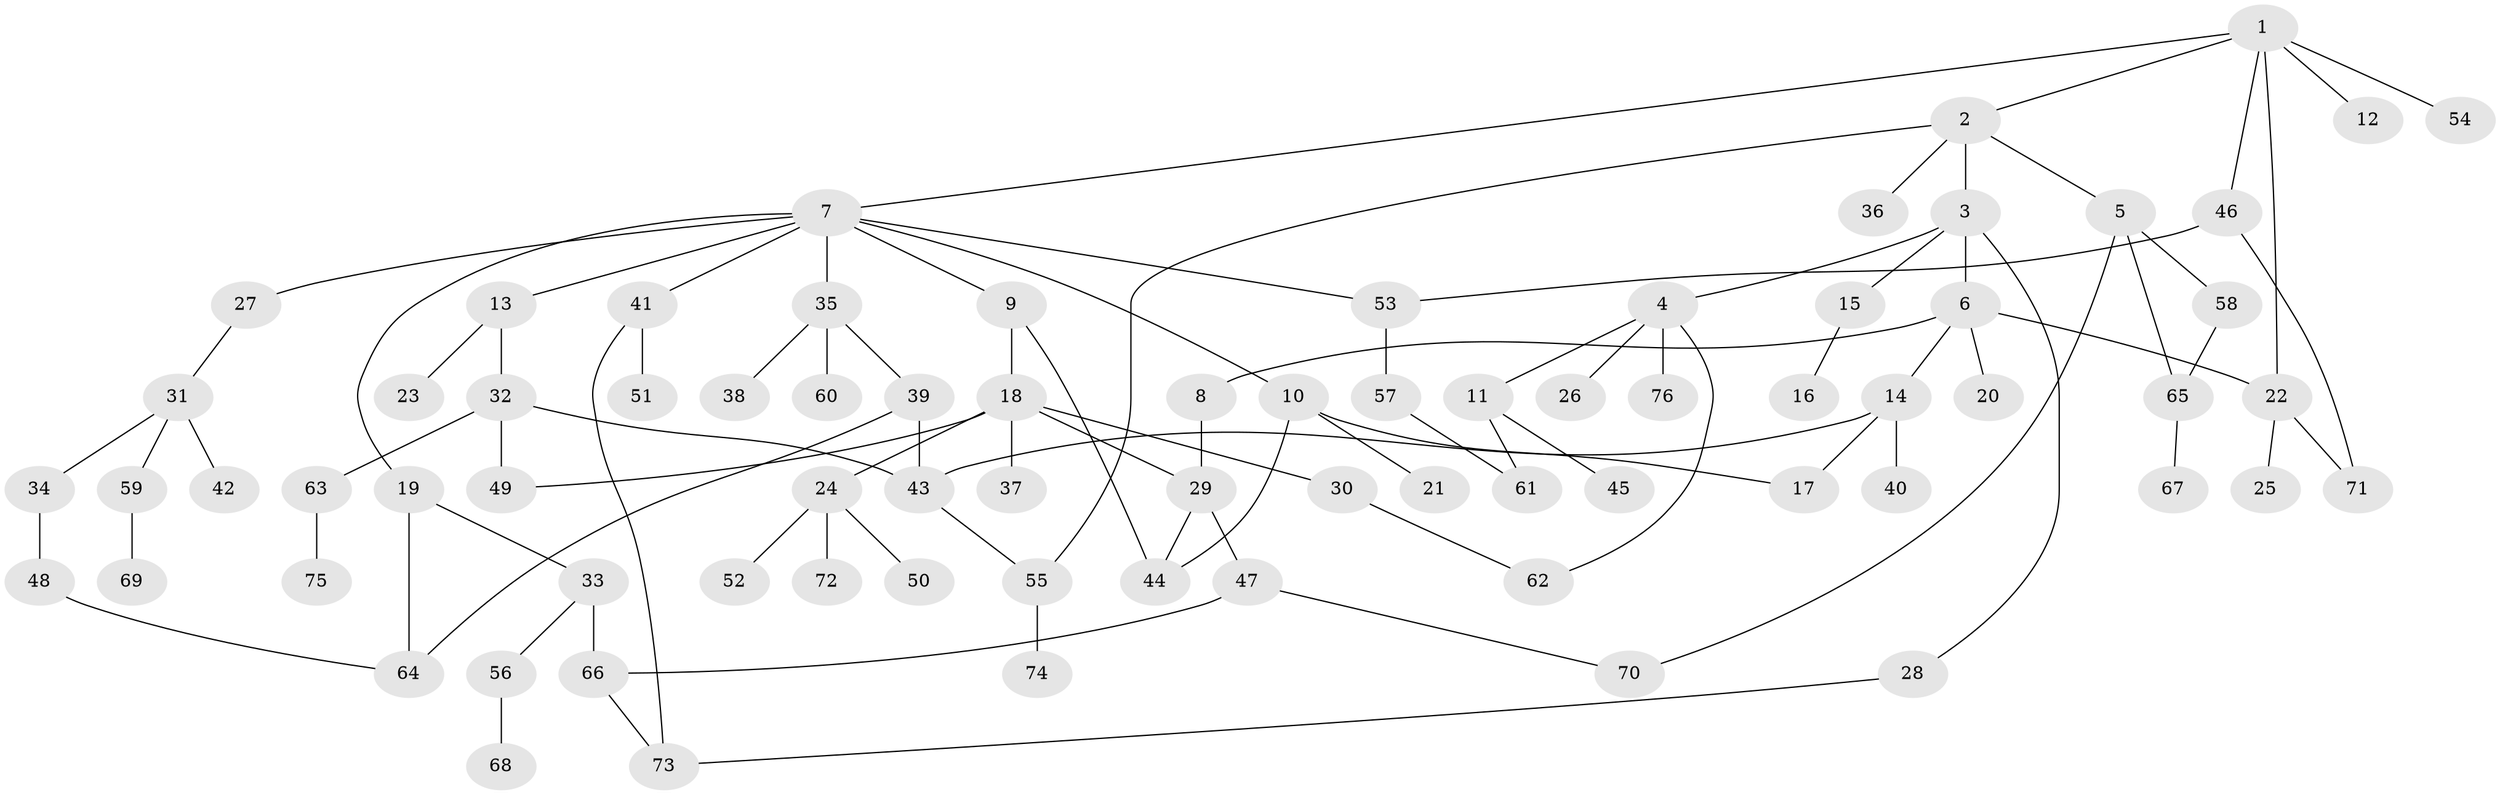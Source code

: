// Generated by graph-tools (version 1.1) at 2025/42/03/09/25 04:42:18]
// undirected, 76 vertices, 95 edges
graph export_dot {
graph [start="1"]
  node [color=gray90,style=filled];
  1;
  2;
  3;
  4;
  5;
  6;
  7;
  8;
  9;
  10;
  11;
  12;
  13;
  14;
  15;
  16;
  17;
  18;
  19;
  20;
  21;
  22;
  23;
  24;
  25;
  26;
  27;
  28;
  29;
  30;
  31;
  32;
  33;
  34;
  35;
  36;
  37;
  38;
  39;
  40;
  41;
  42;
  43;
  44;
  45;
  46;
  47;
  48;
  49;
  50;
  51;
  52;
  53;
  54;
  55;
  56;
  57;
  58;
  59;
  60;
  61;
  62;
  63;
  64;
  65;
  66;
  67;
  68;
  69;
  70;
  71;
  72;
  73;
  74;
  75;
  76;
  1 -- 2;
  1 -- 7;
  1 -- 12;
  1 -- 46;
  1 -- 54;
  1 -- 22;
  2 -- 3;
  2 -- 5;
  2 -- 36;
  2 -- 55;
  3 -- 4;
  3 -- 6;
  3 -- 15;
  3 -- 28;
  4 -- 11;
  4 -- 26;
  4 -- 62;
  4 -- 76;
  5 -- 58;
  5 -- 65;
  5 -- 70;
  6 -- 8;
  6 -- 14;
  6 -- 20;
  6 -- 22;
  7 -- 9;
  7 -- 10;
  7 -- 13;
  7 -- 19;
  7 -- 27;
  7 -- 35;
  7 -- 41;
  7 -- 53;
  8 -- 29;
  9 -- 18;
  9 -- 44;
  10 -- 21;
  10 -- 44;
  10 -- 17;
  11 -- 45;
  11 -- 61;
  13 -- 23;
  13 -- 32;
  14 -- 17;
  14 -- 40;
  14 -- 43;
  15 -- 16;
  18 -- 24;
  18 -- 30;
  18 -- 37;
  18 -- 49;
  18 -- 29;
  19 -- 33;
  19 -- 64;
  22 -- 25;
  22 -- 71;
  24 -- 50;
  24 -- 52;
  24 -- 72;
  27 -- 31;
  28 -- 73;
  29 -- 47;
  29 -- 44;
  30 -- 62;
  31 -- 34;
  31 -- 42;
  31 -- 59;
  32 -- 49;
  32 -- 63;
  32 -- 43;
  33 -- 56;
  33 -- 66;
  34 -- 48;
  35 -- 38;
  35 -- 39;
  35 -- 60;
  39 -- 43;
  39 -- 64;
  41 -- 51;
  41 -- 73;
  43 -- 55;
  46 -- 53;
  46 -- 71;
  47 -- 70;
  47 -- 66;
  48 -- 64;
  53 -- 57;
  55 -- 74;
  56 -- 68;
  57 -- 61;
  58 -- 65;
  59 -- 69;
  63 -- 75;
  65 -- 67;
  66 -- 73;
}
